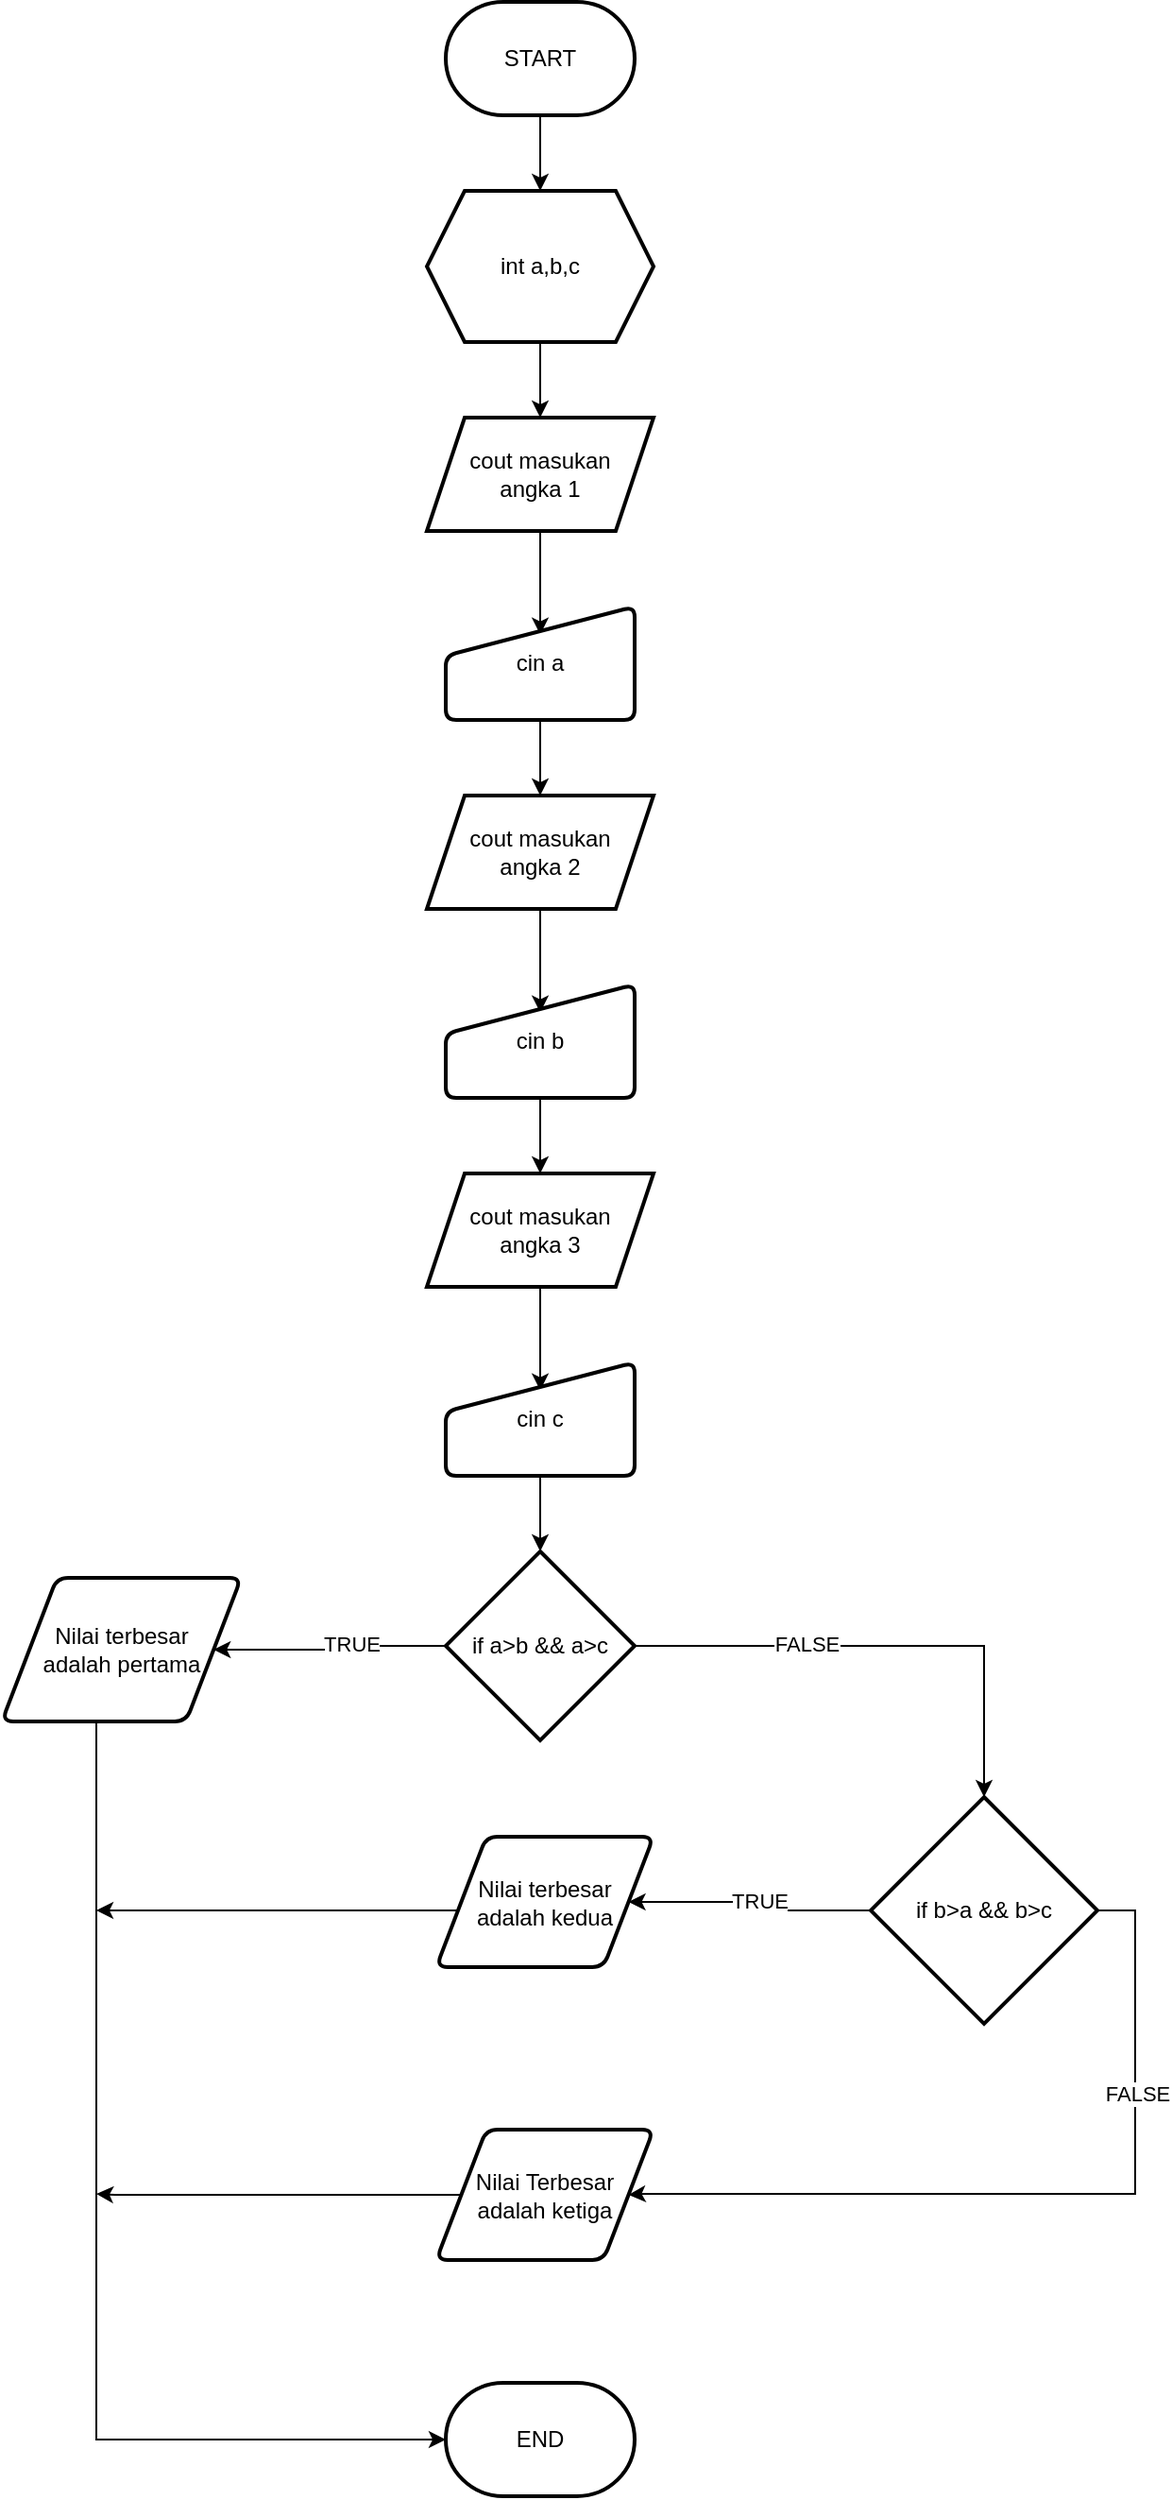 <mxfile version="20.3.0" type="device"><diagram id="myBzYO37a7rbaXowd3Xk" name="Page-1"><mxGraphModel dx="2204" dy="1810" grid="1" gridSize="10" guides="1" tooltips="1" connect="1" arrows="1" fold="1" page="1" pageScale="1" pageWidth="850" pageHeight="1100" math="0" shadow="0"><root><mxCell id="0"/><mxCell id="1" parent="0"/><mxCell id="aYWnqHCzOtz792-tPBs6-20" style="edgeStyle=orthogonalEdgeStyle;rounded=0;orthogonalLoop=1;jettySize=auto;html=1;exitX=0.5;exitY=1;exitDx=0;exitDy=0;exitPerimeter=0;" parent="1" source="aYWnqHCzOtz792-tPBs6-1" target="aYWnqHCzOtz792-tPBs6-6" edge="1"><mxGeometry relative="1" as="geometry"/></mxCell><mxCell id="aYWnqHCzOtz792-tPBs6-1" value="START" style="strokeWidth=2;html=1;shape=mxgraph.flowchart.terminator;whiteSpace=wrap;" parent="1" vertex="1"><mxGeometry x="375" y="20" width="100" height="60" as="geometry"/></mxCell><mxCell id="aYWnqHCzOtz792-tPBs6-21" style="edgeStyle=orthogonalEdgeStyle;rounded=0;orthogonalLoop=1;jettySize=auto;html=1;exitX=0.5;exitY=1;exitDx=0;exitDy=0;" parent="1" source="aYWnqHCzOtz792-tPBs6-6" edge="1"><mxGeometry relative="1" as="geometry"><mxPoint x="425" y="240" as="targetPoint"/></mxGeometry></mxCell><mxCell id="aYWnqHCzOtz792-tPBs6-6" value="int a,b,c" style="shape=hexagon;perimeter=hexagonPerimeter2;whiteSpace=wrap;html=1;fixedSize=1;strokeWidth=2;" parent="1" vertex="1"><mxGeometry x="365" y="120" width="120" height="80" as="geometry"/></mxCell><mxCell id="aYWnqHCzOtz792-tPBs6-23" style="edgeStyle=orthogonalEdgeStyle;rounded=0;orthogonalLoop=1;jettySize=auto;html=1;exitX=0.5;exitY=1;exitDx=0;exitDy=0;entryX=0.5;entryY=0.247;entryDx=0;entryDy=0;entryPerimeter=0;" parent="1" source="aYWnqHCzOtz792-tPBs6-8" target="aYWnqHCzOtz792-tPBs6-9" edge="1"><mxGeometry relative="1" as="geometry"/></mxCell><mxCell id="aYWnqHCzOtz792-tPBs6-8" value="cout masukan &lt;br&gt;angka 1" style="shape=parallelogram;perimeter=parallelogramPerimeter;whiteSpace=wrap;html=1;fixedSize=1;strokeWidth=2;" parent="1" vertex="1"><mxGeometry x="365" y="240" width="120" height="60" as="geometry"/></mxCell><mxCell id="O1WoiIwS5BOs3QENWRQg-7" style="edgeStyle=orthogonalEdgeStyle;rounded=0;orthogonalLoop=1;jettySize=auto;html=1;exitX=0.5;exitY=1;exitDx=0;exitDy=0;entryX=0.5;entryY=0;entryDx=0;entryDy=0;" edge="1" parent="1" source="aYWnqHCzOtz792-tPBs6-9" target="O1WoiIwS5BOs3QENWRQg-2"><mxGeometry relative="1" as="geometry"/></mxCell><mxCell id="aYWnqHCzOtz792-tPBs6-9" value="cin a" style="html=1;strokeWidth=2;shape=manualInput;whiteSpace=wrap;rounded=1;size=26;arcSize=11;" parent="1" vertex="1"><mxGeometry x="375" y="340" width="100" height="60" as="geometry"/></mxCell><mxCell id="aYWnqHCzOtz792-tPBs6-24" style="edgeStyle=orthogonalEdgeStyle;rounded=0;orthogonalLoop=1;jettySize=auto;html=1;exitX=0;exitY=0.5;exitDx=0;exitDy=0;exitPerimeter=0;" parent="1" source="aYWnqHCzOtz792-tPBs6-10" target="aYWnqHCzOtz792-tPBs6-11" edge="1"><mxGeometry relative="1" as="geometry"/></mxCell><mxCell id="aYWnqHCzOtz792-tPBs6-35" value="TRUE" style="edgeLabel;html=1;align=center;verticalAlign=middle;resizable=0;points=[];" parent="aYWnqHCzOtz792-tPBs6-24" vertex="1" connectable="0"><mxGeometry x="-0.203" y="-1" relative="1" as="geometry"><mxPoint as="offset"/></mxGeometry></mxCell><mxCell id="aYWnqHCzOtz792-tPBs6-26" style="edgeStyle=orthogonalEdgeStyle;rounded=0;orthogonalLoop=1;jettySize=auto;html=1;exitX=1;exitY=0.5;exitDx=0;exitDy=0;exitPerimeter=0;entryX=0.5;entryY=0;entryDx=0;entryDy=0;entryPerimeter=0;" parent="1" source="aYWnqHCzOtz792-tPBs6-10" target="aYWnqHCzOtz792-tPBs6-12" edge="1"><mxGeometry relative="1" as="geometry"/></mxCell><mxCell id="aYWnqHCzOtz792-tPBs6-37" value="FALSE" style="edgeLabel;html=1;align=center;verticalAlign=middle;resizable=0;points=[];" parent="aYWnqHCzOtz792-tPBs6-26" vertex="1" connectable="0"><mxGeometry x="-0.314" y="1" relative="1" as="geometry"><mxPoint as="offset"/></mxGeometry></mxCell><mxCell id="aYWnqHCzOtz792-tPBs6-10" value="if a&amp;gt;b &amp;amp;&amp;amp; a&amp;gt;c" style="strokeWidth=2;html=1;shape=mxgraph.flowchart.decision;whiteSpace=wrap;" parent="1" vertex="1"><mxGeometry x="375" y="840" width="100" height="100" as="geometry"/></mxCell><mxCell id="aYWnqHCzOtz792-tPBs6-45" style="edgeStyle=orthogonalEdgeStyle;rounded=0;orthogonalLoop=1;jettySize=auto;html=1;exitX=0.5;exitY=1;exitDx=0;exitDy=0;entryX=0;entryY=0.5;entryDx=0;entryDy=0;entryPerimeter=0;" parent="1" source="aYWnqHCzOtz792-tPBs6-11" target="aYWnqHCzOtz792-tPBs6-44" edge="1"><mxGeometry relative="1" as="geometry"><Array as="points"><mxPoint x="190" y="930"/><mxPoint x="190" y="1310"/></Array></mxGeometry></mxCell><mxCell id="aYWnqHCzOtz792-tPBs6-11" value="Nilai terbesar&lt;br&gt;adalah pertama" style="shape=parallelogram;html=1;strokeWidth=2;perimeter=parallelogramPerimeter;whiteSpace=wrap;rounded=1;arcSize=12;size=0.23;" parent="1" vertex="1"><mxGeometry x="140" y="854" width="126.67" height="76" as="geometry"/></mxCell><mxCell id="aYWnqHCzOtz792-tPBs6-27" style="edgeStyle=orthogonalEdgeStyle;rounded=0;orthogonalLoop=1;jettySize=auto;html=1;exitX=0;exitY=0.5;exitDx=0;exitDy=0;exitPerimeter=0;" parent="1" source="aYWnqHCzOtz792-tPBs6-12" target="aYWnqHCzOtz792-tPBs6-16" edge="1"><mxGeometry relative="1" as="geometry"/></mxCell><mxCell id="aYWnqHCzOtz792-tPBs6-38" value="TRUE" style="edgeLabel;html=1;align=center;verticalAlign=middle;resizable=0;points=[];" parent="aYWnqHCzOtz792-tPBs6-27" vertex="1" connectable="0"><mxGeometry x="-0.086" y="2" relative="1" as="geometry"><mxPoint y="-2" as="offset"/></mxGeometry></mxCell><mxCell id="aYWnqHCzOtz792-tPBs6-30" style="edgeStyle=orthogonalEdgeStyle;rounded=0;orthogonalLoop=1;jettySize=auto;html=1;exitX=1;exitY=0.5;exitDx=0;exitDy=0;exitPerimeter=0;entryX=1;entryY=0.5;entryDx=0;entryDy=0;" parent="1" source="aYWnqHCzOtz792-tPBs6-12" target="aYWnqHCzOtz792-tPBs6-17" edge="1"><mxGeometry relative="1" as="geometry"><mxPoint x="655" y="1130.0" as="targetPoint"/><Array as="points"><mxPoint x="740" y="1030"/><mxPoint x="740" y="1180"/><mxPoint x="480" y="1180"/></Array></mxGeometry></mxCell><mxCell id="aYWnqHCzOtz792-tPBs6-39" value="FALSE" style="edgeLabel;html=1;align=center;verticalAlign=middle;resizable=0;points=[];" parent="aYWnqHCzOtz792-tPBs6-30" vertex="1" connectable="0"><mxGeometry x="-0.467" y="1" relative="1" as="geometry"><mxPoint as="offset"/></mxGeometry></mxCell><mxCell id="aYWnqHCzOtz792-tPBs6-12" value="if b&amp;gt;a &amp;amp;&amp;amp; b&amp;gt;c" style="strokeWidth=2;html=1;shape=mxgraph.flowchart.decision;whiteSpace=wrap;" parent="1" vertex="1"><mxGeometry x="600" y="970" width="120" height="120" as="geometry"/></mxCell><mxCell id="aYWnqHCzOtz792-tPBs6-48" style="edgeStyle=orthogonalEdgeStyle;rounded=0;orthogonalLoop=1;jettySize=auto;html=1;exitX=0;exitY=0.5;exitDx=0;exitDy=0;" parent="1" source="aYWnqHCzOtz792-tPBs6-16" edge="1"><mxGeometry relative="1" as="geometry"><mxPoint x="190" y="1030" as="targetPoint"/><Array as="points"><mxPoint x="383" y="1030"/></Array></mxGeometry></mxCell><mxCell id="aYWnqHCzOtz792-tPBs6-16" value="Nilai terbesar&lt;br&gt;adalah&amp;nbsp;kedua" style="shape=parallelogram;html=1;strokeWidth=2;perimeter=parallelogramPerimeter;whiteSpace=wrap;rounded=1;arcSize=12;size=0.23;" parent="1" vertex="1"><mxGeometry x="370" y="991" width="115" height="69" as="geometry"/></mxCell><mxCell id="aYWnqHCzOtz792-tPBs6-47" style="edgeStyle=orthogonalEdgeStyle;rounded=0;orthogonalLoop=1;jettySize=auto;html=1;exitX=0;exitY=0.5;exitDx=0;exitDy=0;" parent="1" source="aYWnqHCzOtz792-tPBs6-17" edge="1"><mxGeometry relative="1" as="geometry"><mxPoint x="190" y="1180" as="targetPoint"/><Array as="points"><mxPoint x="200" y="1180"/></Array></mxGeometry></mxCell><mxCell id="aYWnqHCzOtz792-tPBs6-17" value="Nilai Terbesar&lt;br&gt;adalah ketiga" style="shape=parallelogram;html=1;strokeWidth=2;perimeter=parallelogramPerimeter;whiteSpace=wrap;rounded=1;arcSize=12;size=0.23;" parent="1" vertex="1"><mxGeometry x="370" y="1146" width="115" height="69" as="geometry"/></mxCell><mxCell id="aYWnqHCzOtz792-tPBs6-44" value="END" style="strokeWidth=2;html=1;shape=mxgraph.flowchart.terminator;whiteSpace=wrap;" parent="1" vertex="1"><mxGeometry x="375" y="1280" width="100" height="60" as="geometry"/></mxCell><mxCell id="O1WoiIwS5BOs3QENWRQg-1" style="edgeStyle=orthogonalEdgeStyle;rounded=0;orthogonalLoop=1;jettySize=auto;html=1;exitX=0.5;exitY=1;exitDx=0;exitDy=0;entryX=0.5;entryY=0.247;entryDx=0;entryDy=0;entryPerimeter=0;" edge="1" parent="1" source="O1WoiIwS5BOs3QENWRQg-2" target="O1WoiIwS5BOs3QENWRQg-3"><mxGeometry relative="1" as="geometry"/></mxCell><mxCell id="O1WoiIwS5BOs3QENWRQg-2" value="cout masukan &lt;br&gt;angka 2" style="shape=parallelogram;perimeter=parallelogramPerimeter;whiteSpace=wrap;html=1;fixedSize=1;strokeWidth=2;" vertex="1" parent="1"><mxGeometry x="365" y="440" width="120" height="60" as="geometry"/></mxCell><mxCell id="O1WoiIwS5BOs3QENWRQg-8" style="edgeStyle=orthogonalEdgeStyle;rounded=0;orthogonalLoop=1;jettySize=auto;html=1;exitX=0.5;exitY=1;exitDx=0;exitDy=0;entryX=0.5;entryY=0;entryDx=0;entryDy=0;" edge="1" parent="1" source="O1WoiIwS5BOs3QENWRQg-3" target="O1WoiIwS5BOs3QENWRQg-5"><mxGeometry relative="1" as="geometry"/></mxCell><mxCell id="O1WoiIwS5BOs3QENWRQg-3" value="cin b" style="html=1;strokeWidth=2;shape=manualInput;whiteSpace=wrap;rounded=1;size=26;arcSize=11;" vertex="1" parent="1"><mxGeometry x="375" y="540" width="100" height="60" as="geometry"/></mxCell><mxCell id="O1WoiIwS5BOs3QENWRQg-4" style="edgeStyle=orthogonalEdgeStyle;rounded=0;orthogonalLoop=1;jettySize=auto;html=1;exitX=0.5;exitY=1;exitDx=0;exitDy=0;entryX=0.5;entryY=0.247;entryDx=0;entryDy=0;entryPerimeter=0;" edge="1" parent="1" source="O1WoiIwS5BOs3QENWRQg-5" target="O1WoiIwS5BOs3QENWRQg-6"><mxGeometry relative="1" as="geometry"/></mxCell><mxCell id="O1WoiIwS5BOs3QENWRQg-5" value="cout masukan &lt;br&gt;angka 3" style="shape=parallelogram;perimeter=parallelogramPerimeter;whiteSpace=wrap;html=1;fixedSize=1;strokeWidth=2;" vertex="1" parent="1"><mxGeometry x="365" y="640" width="120" height="60" as="geometry"/></mxCell><mxCell id="O1WoiIwS5BOs3QENWRQg-9" style="edgeStyle=orthogonalEdgeStyle;rounded=0;orthogonalLoop=1;jettySize=auto;html=1;exitX=0.5;exitY=1;exitDx=0;exitDy=0;" edge="1" parent="1" source="O1WoiIwS5BOs3QENWRQg-6" target="aYWnqHCzOtz792-tPBs6-10"><mxGeometry relative="1" as="geometry"><mxPoint x="440" y="800" as="sourcePoint"/></mxGeometry></mxCell><mxCell id="O1WoiIwS5BOs3QENWRQg-6" value="cin c" style="html=1;strokeWidth=2;shape=manualInput;whiteSpace=wrap;rounded=1;size=26;arcSize=11;" vertex="1" parent="1"><mxGeometry x="375" y="740" width="100" height="60" as="geometry"/></mxCell></root></mxGraphModel></diagram></mxfile>